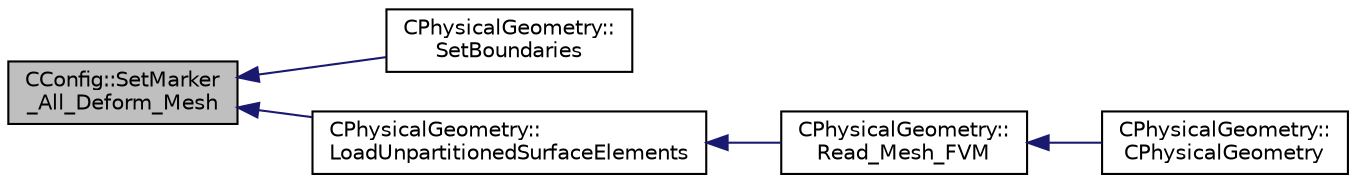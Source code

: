 digraph "CConfig::SetMarker_All_Deform_Mesh"
{
  edge [fontname="Helvetica",fontsize="10",labelfontname="Helvetica",labelfontsize="10"];
  node [fontname="Helvetica",fontsize="10",shape=record];
  rankdir="LR";
  Node14828 [label="CConfig::SetMarker\l_All_Deform_Mesh",height=0.2,width=0.4,color="black", fillcolor="grey75", style="filled", fontcolor="black"];
  Node14828 -> Node14829 [dir="back",color="midnightblue",fontsize="10",style="solid",fontname="Helvetica"];
  Node14829 [label="CPhysicalGeometry::\lSetBoundaries",height=0.2,width=0.4,color="black", fillcolor="white", style="filled",URL="$class_c_physical_geometry.html#a1350e4d05928db566e3d14fa5dc2587a",tooltip="Set the send receive boundaries of the grid. "];
  Node14828 -> Node14830 [dir="back",color="midnightblue",fontsize="10",style="solid",fontname="Helvetica"];
  Node14830 [label="CPhysicalGeometry::\lLoadUnpartitionedSurfaceElements",height=0.2,width=0.4,color="black", fillcolor="white", style="filled",URL="$class_c_physical_geometry.html#a23692062ec01893ef6b5ae53fcbbf022",tooltip="Loads the boundary elements (markers) from the mesh reader object into the primal element data struct..."];
  Node14830 -> Node14831 [dir="back",color="midnightblue",fontsize="10",style="solid",fontname="Helvetica"];
  Node14831 [label="CPhysicalGeometry::\lRead_Mesh_FVM",height=0.2,width=0.4,color="black", fillcolor="white", style="filled",URL="$class_c_physical_geometry.html#ad4096218a43c6a5ec4c56576c0c30e5b",tooltip="Reads the geometry of the grid and adjust the boundary conditions with the configuration file in para..."];
  Node14831 -> Node14832 [dir="back",color="midnightblue",fontsize="10",style="solid",fontname="Helvetica"];
  Node14832 [label="CPhysicalGeometry::\lCPhysicalGeometry",height=0.2,width=0.4,color="black", fillcolor="white", style="filled",URL="$class_c_physical_geometry.html#a075a737b341a64de5463ddd41096692e",tooltip="Reads the geometry of the grid and adjust the boundary conditions with the configuration file..."];
}

